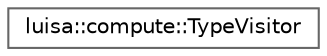 digraph "类继承关系图"
{
 // LATEX_PDF_SIZE
  bgcolor="transparent";
  edge [fontname=Helvetica,fontsize=10,labelfontname=Helvetica,labelfontsize=10];
  node [fontname=Helvetica,fontsize=10,shape=box,height=0.2,width=0.4];
  rankdir="LR";
  Node0 [id="Node000000",label="luisa::compute::TypeVisitor",height=0.2,width=0.4,color="grey40", fillcolor="white", style="filled",URL="$structluisa_1_1compute_1_1_type_visitor.html",tooltip=" "];
}
